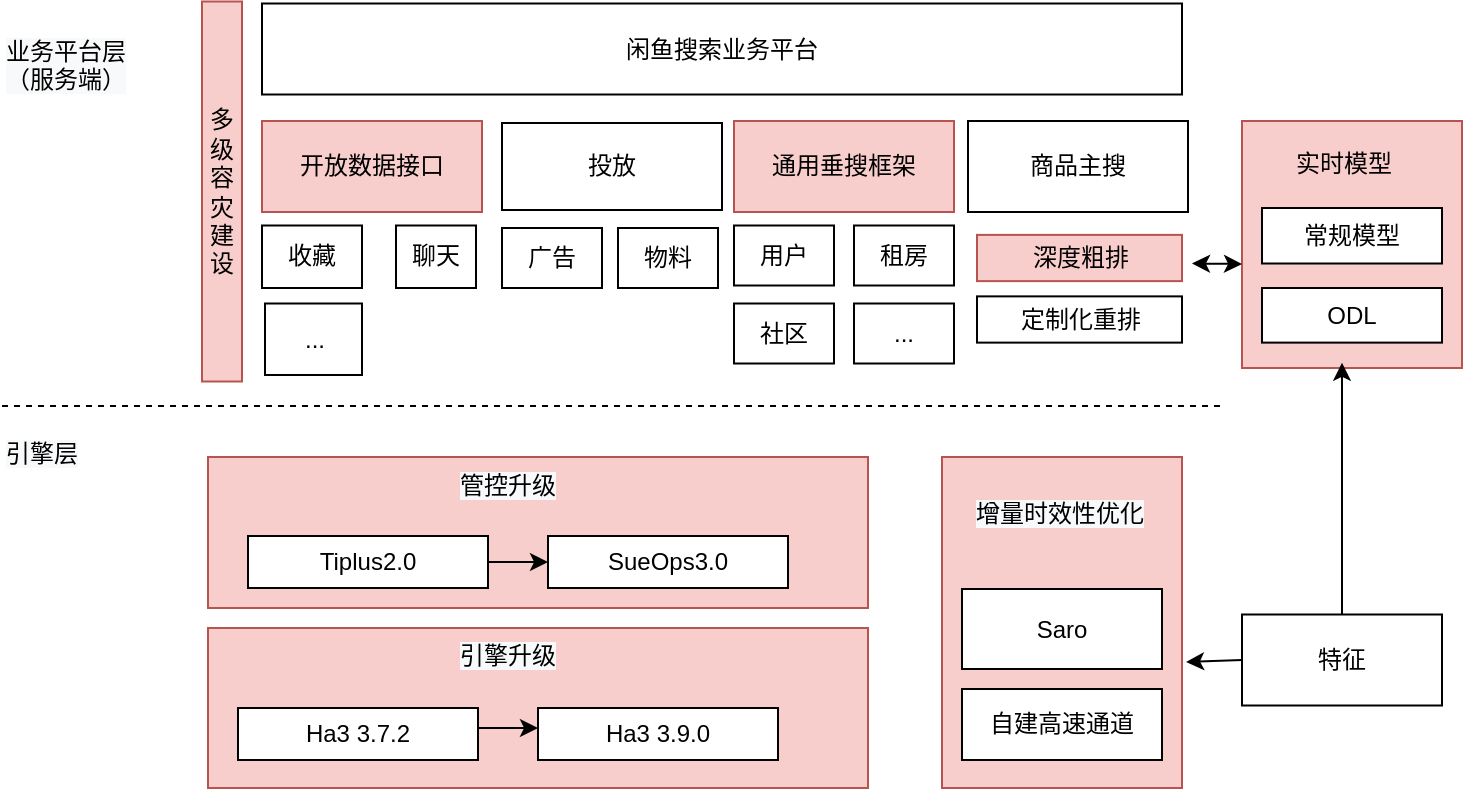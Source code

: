 <mxfile version="16.5.4" type="github">
  <diagram id="4htZDOzP5jDUyGYkSnRW" name="Page-1">
    <mxGraphModel dx="2194" dy="1145" grid="1" gridSize="10" guides="1" tooltips="1" connect="1" arrows="1" fold="1" page="1" pageScale="1" pageWidth="827" pageHeight="1169" math="0" shadow="0">
      <root>
        <mxCell id="0" />
        <mxCell id="1" parent="0" />
        <mxCell id="JT4EyiMcecOrfR4N7jG7-51" value="" style="rounded=0;whiteSpace=wrap;html=1;fillColor=#f8cecc;strokeColor=#b85450;" vertex="1" parent="1">
          <mxGeometry x="810" y="376.5" width="110" height="123.5" as="geometry" />
        </mxCell>
        <mxCell id="JT4EyiMcecOrfR4N7jG7-8" value="" style="rounded=0;whiteSpace=wrap;html=1;fillColor=#f8cecc;strokeColor=#b85450;" vertex="1" parent="1">
          <mxGeometry x="293" y="544.5" width="330" height="75.5" as="geometry" />
        </mxCell>
        <mxCell id="JT4EyiMcecOrfR4N7jG7-2" value="SueOps3.0" style="rounded=0;whiteSpace=wrap;html=1;" vertex="1" parent="1">
          <mxGeometry x="463" y="584" width="120" height="26" as="geometry" />
        </mxCell>
        <mxCell id="JT4EyiMcecOrfR4N7jG7-3" value="Tiplus2.0" style="rounded=0;whiteSpace=wrap;html=1;" vertex="1" parent="1">
          <mxGeometry x="313" y="584" width="120" height="26" as="geometry" />
        </mxCell>
        <mxCell id="JT4EyiMcecOrfR4N7jG7-4" value="" style="rounded=0;whiteSpace=wrap;html=1;fillColor=#f8cecc;strokeColor=#b85450;" vertex="1" parent="1">
          <mxGeometry x="660" y="544.5" width="120" height="165.5" as="geometry" />
        </mxCell>
        <mxCell id="JT4EyiMcecOrfR4N7jG7-5" value="&lt;span style=&quot;color: rgb(0 , 0 , 0) ; font-family: &amp;#34;helvetica&amp;#34; ; font-size: 12px ; font-style: normal ; font-weight: 400 ; letter-spacing: normal ; text-align: center ; text-indent: 0px ; text-transform: none ; word-spacing: 0px ; background-color: rgb(248 , 249 , 250) ; display: inline ; float: none&quot;&gt;增量时效性优化&lt;/span&gt;" style="text;whiteSpace=wrap;html=1;" vertex="1" parent="1">
          <mxGeometry x="675" y="559" width="90" height="30" as="geometry" />
        </mxCell>
        <mxCell id="JT4EyiMcecOrfR4N7jG7-6" value="Saro" style="rounded=0;whiteSpace=wrap;html=1;" vertex="1" parent="1">
          <mxGeometry x="670" y="610.5" width="100" height="40" as="geometry" />
        </mxCell>
        <mxCell id="JT4EyiMcecOrfR4N7jG7-7" value="自建高速通道" style="rounded=0;whiteSpace=wrap;html=1;" vertex="1" parent="1">
          <mxGeometry x="670" y="660.5" width="100" height="35.5" as="geometry" />
        </mxCell>
        <mxCell id="JT4EyiMcecOrfR4N7jG7-9" value="&lt;span style=&quot;color: rgb(0 , 0 , 0) ; font-family: &amp;#34;helvetica&amp;#34; ; font-size: 12px ; font-style: normal ; font-weight: 400 ; letter-spacing: normal ; text-align: center ; text-indent: 0px ; text-transform: none ; word-spacing: 0px ; background-color: rgb(248 , 249 , 250) ; display: inline ; float: none&quot;&gt;管控升级&lt;/span&gt;" style="text;whiteSpace=wrap;html=1;" vertex="1" parent="1">
          <mxGeometry x="417" y="544.5" width="90" height="30" as="geometry" />
        </mxCell>
        <mxCell id="JT4EyiMcecOrfR4N7jG7-10" value="" style="endArrow=classic;html=1;rounded=0;entryX=0;entryY=0.5;entryDx=0;entryDy=0;exitX=1;exitY=0.5;exitDx=0;exitDy=0;" edge="1" parent="1" source="JT4EyiMcecOrfR4N7jG7-3" target="JT4EyiMcecOrfR4N7jG7-2">
          <mxGeometry width="50" height="50" relative="1" as="geometry">
            <mxPoint x="392" y="700" as="sourcePoint" />
            <mxPoint x="442" y="650" as="targetPoint" />
          </mxGeometry>
        </mxCell>
        <mxCell id="JT4EyiMcecOrfR4N7jG7-11" value="" style="rounded=0;whiteSpace=wrap;html=1;fillColor=#f8cecc;strokeColor=#b85450;" vertex="1" parent="1">
          <mxGeometry x="293" y="630" width="330" height="80" as="geometry" />
        </mxCell>
        <mxCell id="JT4EyiMcecOrfR4N7jG7-16" value="&lt;span style=&quot;color: rgb(0 , 0 , 0) ; font-family: &amp;#34;helvetica&amp;#34; ; font-size: 12px ; font-style: normal ; font-weight: 400 ; letter-spacing: normal ; text-align: center ; text-indent: 0px ; text-transform: none ; word-spacing: 0px ; background-color: rgb(248 , 249 , 250) ; display: inline ; float: none&quot;&gt;引擎升级&lt;/span&gt;" style="text;whiteSpace=wrap;html=1;" vertex="1" parent="1">
          <mxGeometry x="417" y="630" width="90" height="30" as="geometry" />
        </mxCell>
        <mxCell id="JT4EyiMcecOrfR4N7jG7-17" value="Ha3 3.9.0" style="rounded=0;whiteSpace=wrap;html=1;" vertex="1" parent="1">
          <mxGeometry x="458" y="670" width="120" height="26" as="geometry" />
        </mxCell>
        <mxCell id="JT4EyiMcecOrfR4N7jG7-18" value="Ha3 3.7.2" style="rounded=0;whiteSpace=wrap;html=1;" vertex="1" parent="1">
          <mxGeometry x="308" y="670" width="120" height="26" as="geometry" />
        </mxCell>
        <mxCell id="JT4EyiMcecOrfR4N7jG7-19" value="" style="endArrow=classic;html=1;rounded=0;entryX=0;entryY=0.5;entryDx=0;entryDy=0;exitX=1;exitY=0.5;exitDx=0;exitDy=0;" edge="1" parent="1">
          <mxGeometry width="50" height="50" relative="1" as="geometry">
            <mxPoint x="428" y="680" as="sourcePoint" />
            <mxPoint x="458" y="680" as="targetPoint" />
          </mxGeometry>
        </mxCell>
        <mxCell id="JT4EyiMcecOrfR4N7jG7-20" value="闲鱼搜索业务平台" style="rounded=0;whiteSpace=wrap;html=1;" vertex="1" parent="1">
          <mxGeometry x="320" y="317.75" width="460" height="45.5" as="geometry" />
        </mxCell>
        <mxCell id="JT4EyiMcecOrfR4N7jG7-21" value="" style="endArrow=none;dashed=1;html=1;rounded=0;" edge="1" parent="1">
          <mxGeometry width="50" height="50" relative="1" as="geometry">
            <mxPoint x="190" y="519" as="sourcePoint" />
            <mxPoint x="800" y="519" as="targetPoint" />
          </mxGeometry>
        </mxCell>
        <mxCell id="JT4EyiMcecOrfR4N7jG7-22" value="&lt;span style=&quot;color: rgb(0 , 0 , 0) ; font-family: &amp;#34;helvetica&amp;#34; ; font-size: 12px ; font-style: normal ; font-weight: 400 ; letter-spacing: normal ; text-align: center ; text-indent: 0px ; text-transform: none ; word-spacing: 0px ; background-color: rgb(248 , 249 , 250) ; display: inline ; float: none&quot;&gt;引擎层&lt;/span&gt;" style="text;whiteSpace=wrap;html=1;" vertex="1" parent="1">
          <mxGeometry x="190" y="529" width="90" height="30" as="geometry" />
        </mxCell>
        <mxCell id="JT4EyiMcecOrfR4N7jG7-23" value="&lt;span style=&quot;color: rgb(0 , 0 , 0) ; font-family: &amp;#34;helvetica&amp;#34; ; font-size: 12px ; font-style: normal ; font-weight: 400 ; letter-spacing: normal ; text-align: center ; text-indent: 0px ; text-transform: none ; word-spacing: 0px ; background-color: rgb(248 , 249 , 250) ; display: inline ; float: none&quot;&gt;业务平台层&lt;br&gt;（服务端）&lt;br&gt;&lt;/span&gt;" style="text;whiteSpace=wrap;html=1;" vertex="1" parent="1">
          <mxGeometry x="190" y="327.75" width="90" height="30" as="geometry" />
        </mxCell>
        <mxCell id="JT4EyiMcecOrfR4N7jG7-24" value="开放数据接口" style="rounded=0;whiteSpace=wrap;html=1;fillColor=#f8cecc;strokeColor=#b85450;" vertex="1" parent="1">
          <mxGeometry x="320" y="376.5" width="110" height="45.5" as="geometry" />
        </mxCell>
        <mxCell id="JT4EyiMcecOrfR4N7jG7-25" value="通用垂搜框架" style="rounded=0;whiteSpace=wrap;html=1;fillColor=#f8cecc;strokeColor=#b85450;" vertex="1" parent="1">
          <mxGeometry x="556" y="376.5" width="110" height="45.5" as="geometry" />
        </mxCell>
        <mxCell id="JT4EyiMcecOrfR4N7jG7-27" value="收藏" style="rounded=0;whiteSpace=wrap;html=1;" vertex="1" parent="1">
          <mxGeometry x="320" y="428.75" width="50" height="31.25" as="geometry" />
        </mxCell>
        <mxCell id="JT4EyiMcecOrfR4N7jG7-28" value="聊天" style="rounded=0;whiteSpace=wrap;html=1;" vertex="1" parent="1">
          <mxGeometry x="387" y="428.75" width="40" height="31.25" as="geometry" />
        </mxCell>
        <mxCell id="JT4EyiMcecOrfR4N7jG7-29" value="..." style="rounded=0;whiteSpace=wrap;html=1;" vertex="1" parent="1">
          <mxGeometry x="321.5" y="467.75" width="48.5" height="35.75" as="geometry" />
        </mxCell>
        <mxCell id="JT4EyiMcecOrfR4N7jG7-30" value="商品主搜" style="rounded=0;whiteSpace=wrap;html=1;" vertex="1" parent="1">
          <mxGeometry x="673" y="376.5" width="110" height="45.5" as="geometry" />
        </mxCell>
        <mxCell id="JT4EyiMcecOrfR4N7jG7-31" value="用户" style="rounded=0;whiteSpace=wrap;html=1;" vertex="1" parent="1">
          <mxGeometry x="556" y="428.75" width="50" height="30" as="geometry" />
        </mxCell>
        <mxCell id="JT4EyiMcecOrfR4N7jG7-32" value="租房" style="rounded=0;whiteSpace=wrap;html=1;" vertex="1" parent="1">
          <mxGeometry x="616" y="428.75" width="50" height="30" as="geometry" />
        </mxCell>
        <mxCell id="JT4EyiMcecOrfR4N7jG7-33" value="社区" style="rounded=0;whiteSpace=wrap;html=1;" vertex="1" parent="1">
          <mxGeometry x="556" y="467.75" width="50" height="30" as="geometry" />
        </mxCell>
        <mxCell id="JT4EyiMcecOrfR4N7jG7-34" value="..." style="rounded=0;whiteSpace=wrap;html=1;" vertex="1" parent="1">
          <mxGeometry x="616" y="467.75" width="50" height="30" as="geometry" />
        </mxCell>
        <mxCell id="JT4EyiMcecOrfR4N7jG7-36" value="多级容灾建设" style="rounded=0;whiteSpace=wrap;html=1;fillColor=#f8cecc;strokeColor=#b85450;" vertex="1" parent="1">
          <mxGeometry x="290" y="316.75" width="20" height="190" as="geometry" />
        </mxCell>
        <mxCell id="JT4EyiMcecOrfR4N7jG7-41" value="投放" style="rounded=0;whiteSpace=wrap;html=1;" vertex="1" parent="1">
          <mxGeometry x="440" y="377.5" width="110" height="43.5" as="geometry" />
        </mxCell>
        <mxCell id="JT4EyiMcecOrfR4N7jG7-42" value="广告" style="rounded=0;whiteSpace=wrap;html=1;" vertex="1" parent="1">
          <mxGeometry x="440" y="430" width="50" height="30" as="geometry" />
        </mxCell>
        <mxCell id="JT4EyiMcecOrfR4N7jG7-43" value="物料" style="rounded=0;whiteSpace=wrap;html=1;" vertex="1" parent="1">
          <mxGeometry x="498" y="430" width="50" height="30" as="geometry" />
        </mxCell>
        <mxCell id="JT4EyiMcecOrfR4N7jG7-44" value="ODL" style="rounded=0;whiteSpace=wrap;html=1;" vertex="1" parent="1">
          <mxGeometry x="820" y="460" width="90" height="27.31" as="geometry" />
        </mxCell>
        <mxCell id="JT4EyiMcecOrfR4N7jG7-46" value="深度粗排" style="rounded=0;whiteSpace=wrap;html=1;fillColor=#f8cecc;strokeColor=#b85450;" vertex="1" parent="1">
          <mxGeometry x="677.5" y="433.44" width="102.5" height="23.12" as="geometry" />
        </mxCell>
        <mxCell id="JT4EyiMcecOrfR4N7jG7-47" value="定制化重排" style="rounded=0;whiteSpace=wrap;html=1;" vertex="1" parent="1">
          <mxGeometry x="677.5" y="464.19" width="102.5" height="23.12" as="geometry" />
        </mxCell>
        <mxCell id="JT4EyiMcecOrfR4N7jG7-48" value="特征" style="rounded=0;whiteSpace=wrap;html=1;" vertex="1" parent="1">
          <mxGeometry x="810" y="623.25" width="100" height="45.5" as="geometry" />
        </mxCell>
        <mxCell id="JT4EyiMcecOrfR4N7jG7-49" value="" style="endArrow=classic;html=1;rounded=0;entryX=0.5;entryY=1;entryDx=0;entryDy=0;exitX=0.5;exitY=0;exitDx=0;exitDy=0;" edge="1" parent="1" source="JT4EyiMcecOrfR4N7jG7-48">
          <mxGeometry width="50" height="50" relative="1" as="geometry">
            <mxPoint x="710" y="630" as="sourcePoint" />
            <mxPoint x="860" y="497.38" as="targetPoint" />
          </mxGeometry>
        </mxCell>
        <mxCell id="JT4EyiMcecOrfR4N7jG7-50" value="" style="endArrow=classic;html=1;rounded=0;entryX=1.017;entryY=0.619;entryDx=0;entryDy=0;exitX=0;exitY=0.5;exitDx=0;exitDy=0;entryPerimeter=0;" edge="1" parent="1" source="JT4EyiMcecOrfR4N7jG7-48" target="JT4EyiMcecOrfR4N7jG7-4">
          <mxGeometry width="50" height="50" relative="1" as="geometry">
            <mxPoint x="870" y="632.25" as="sourcePoint" />
            <mxPoint x="870" y="507.38" as="targetPoint" />
          </mxGeometry>
        </mxCell>
        <mxCell id="JT4EyiMcecOrfR4N7jG7-52" value="&lt;div style=&quot;text-align: center&quot;&gt;&lt;font face=&quot;helvetica&quot;&gt;实时模型&lt;/font&gt;&lt;/div&gt;" style="text;whiteSpace=wrap;html=1;" vertex="1" parent="1">
          <mxGeometry x="835" y="384.25" width="70" height="30" as="geometry" />
        </mxCell>
        <mxCell id="JT4EyiMcecOrfR4N7jG7-53" value="常规模型" style="rounded=0;whiteSpace=wrap;html=1;" vertex="1" parent="1">
          <mxGeometry x="820" y="420" width="90" height="27.75" as="geometry" />
        </mxCell>
        <mxCell id="JT4EyiMcecOrfR4N7jG7-54" value="" style="endArrow=classic;startArrow=classic;html=1;rounded=0;" edge="1" parent="1">
          <mxGeometry width="50" height="50" relative="1" as="geometry">
            <mxPoint x="785" y="447.75" as="sourcePoint" />
            <mxPoint x="810" y="448" as="targetPoint" />
          </mxGeometry>
        </mxCell>
      </root>
    </mxGraphModel>
  </diagram>
</mxfile>

